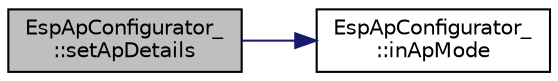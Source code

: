 digraph "EspApConfigurator_::setApDetails"
{
  edge [fontname="Helvetica",fontsize="10",labelfontname="Helvetica",labelfontsize="10"];
  node [fontname="Helvetica",fontsize="10",shape=record];
  rankdir="LR";
  Node3 [label="EspApConfigurator_\l::setApDetails",height=0.2,width=0.4,color="black", fillcolor="grey75", style="filled", fontcolor="black"];
  Node3 -> Node4 [color="midnightblue",fontsize="10",style="solid",fontname="Helvetica"];
  Node4 [label="EspApConfigurator_\l::inApMode",height=0.2,width=0.4,color="black", fillcolor="white", style="filled",URL="$classEspApConfigurator__.html#a0710d4a44594f394ae9fd5c69410b028",tooltip="Find out if we are in AP mode. "];
}
